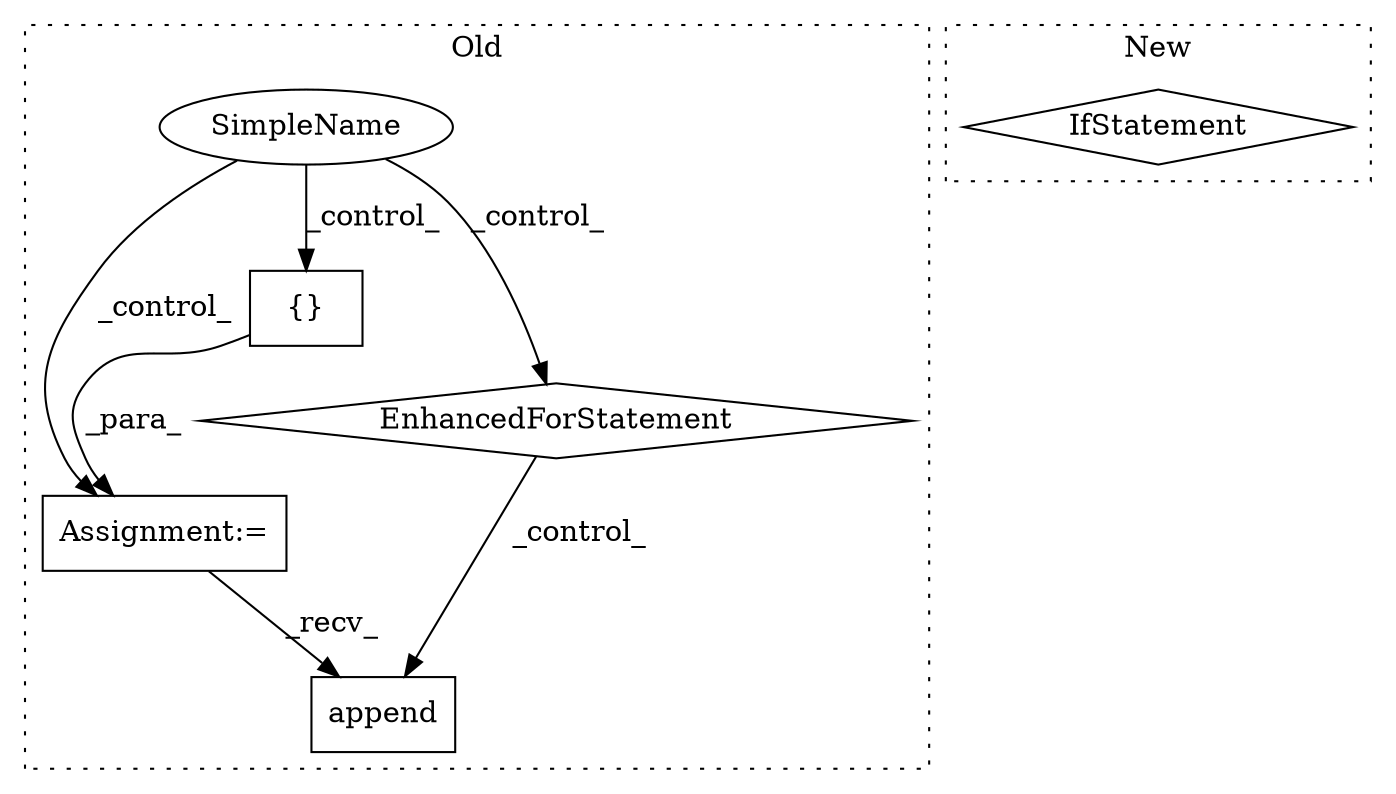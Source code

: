 digraph G {
subgraph cluster0 {
1 [label="append" a="32" s="3944,3978" l="7,1" shape="box"];
3 [label="Assignment:=" a="7" s="3725" l="1" shape="box"];
4 [label="{}" a="4" s="3735" l="2" shape="box"];
5 [label="SimpleName" a="42" s="" l="" shape="ellipse"];
6 [label="EnhancedForStatement" a="70" s="3829,3920" l="57,2" shape="diamond"];
label = "Old";
style="dotted";
}
subgraph cluster1 {
2 [label="IfStatement" a="25" s="3645,3668" l="4,2" shape="diamond"];
label = "New";
style="dotted";
}
3 -> 1 [label="_recv_"];
4 -> 3 [label="_para_"];
5 -> 6 [label="_control_"];
5 -> 4 [label="_control_"];
5 -> 3 [label="_control_"];
6 -> 1 [label="_control_"];
}